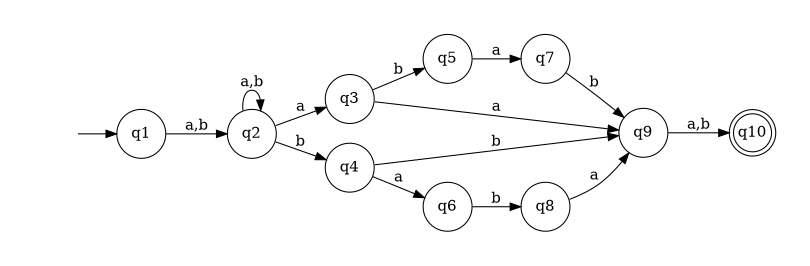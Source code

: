 digraph {
	rankdir=LR;
	margin=0.2;
	size=5;
	node [margin=0.1 shape=circle];
	q10[margin=0 shape=doublecircle];
	" "[color=white width=0];
	" " -> q1;
	q1 -> q2 [label = "a,b"];
	q2 -> q2 [label = "a,b"];
	q2 -> q3 [label = "a"];
	q2 -> q4 [label = "b"];
	q3 -> q5 [label = "b"];
	q3 -> q9 [label = "a"];
	q4 -> q9 [label = "b"];
	q4 -> q6 [label = "a"];
	q5 -> q7 [label = "a"];
	q6 -> q8 [label = "b"];
	q7 -> q9 [label = "b"];
	q8 -> q9 [label = "a"];
	q9 -> q10[label = "a,b"];
}